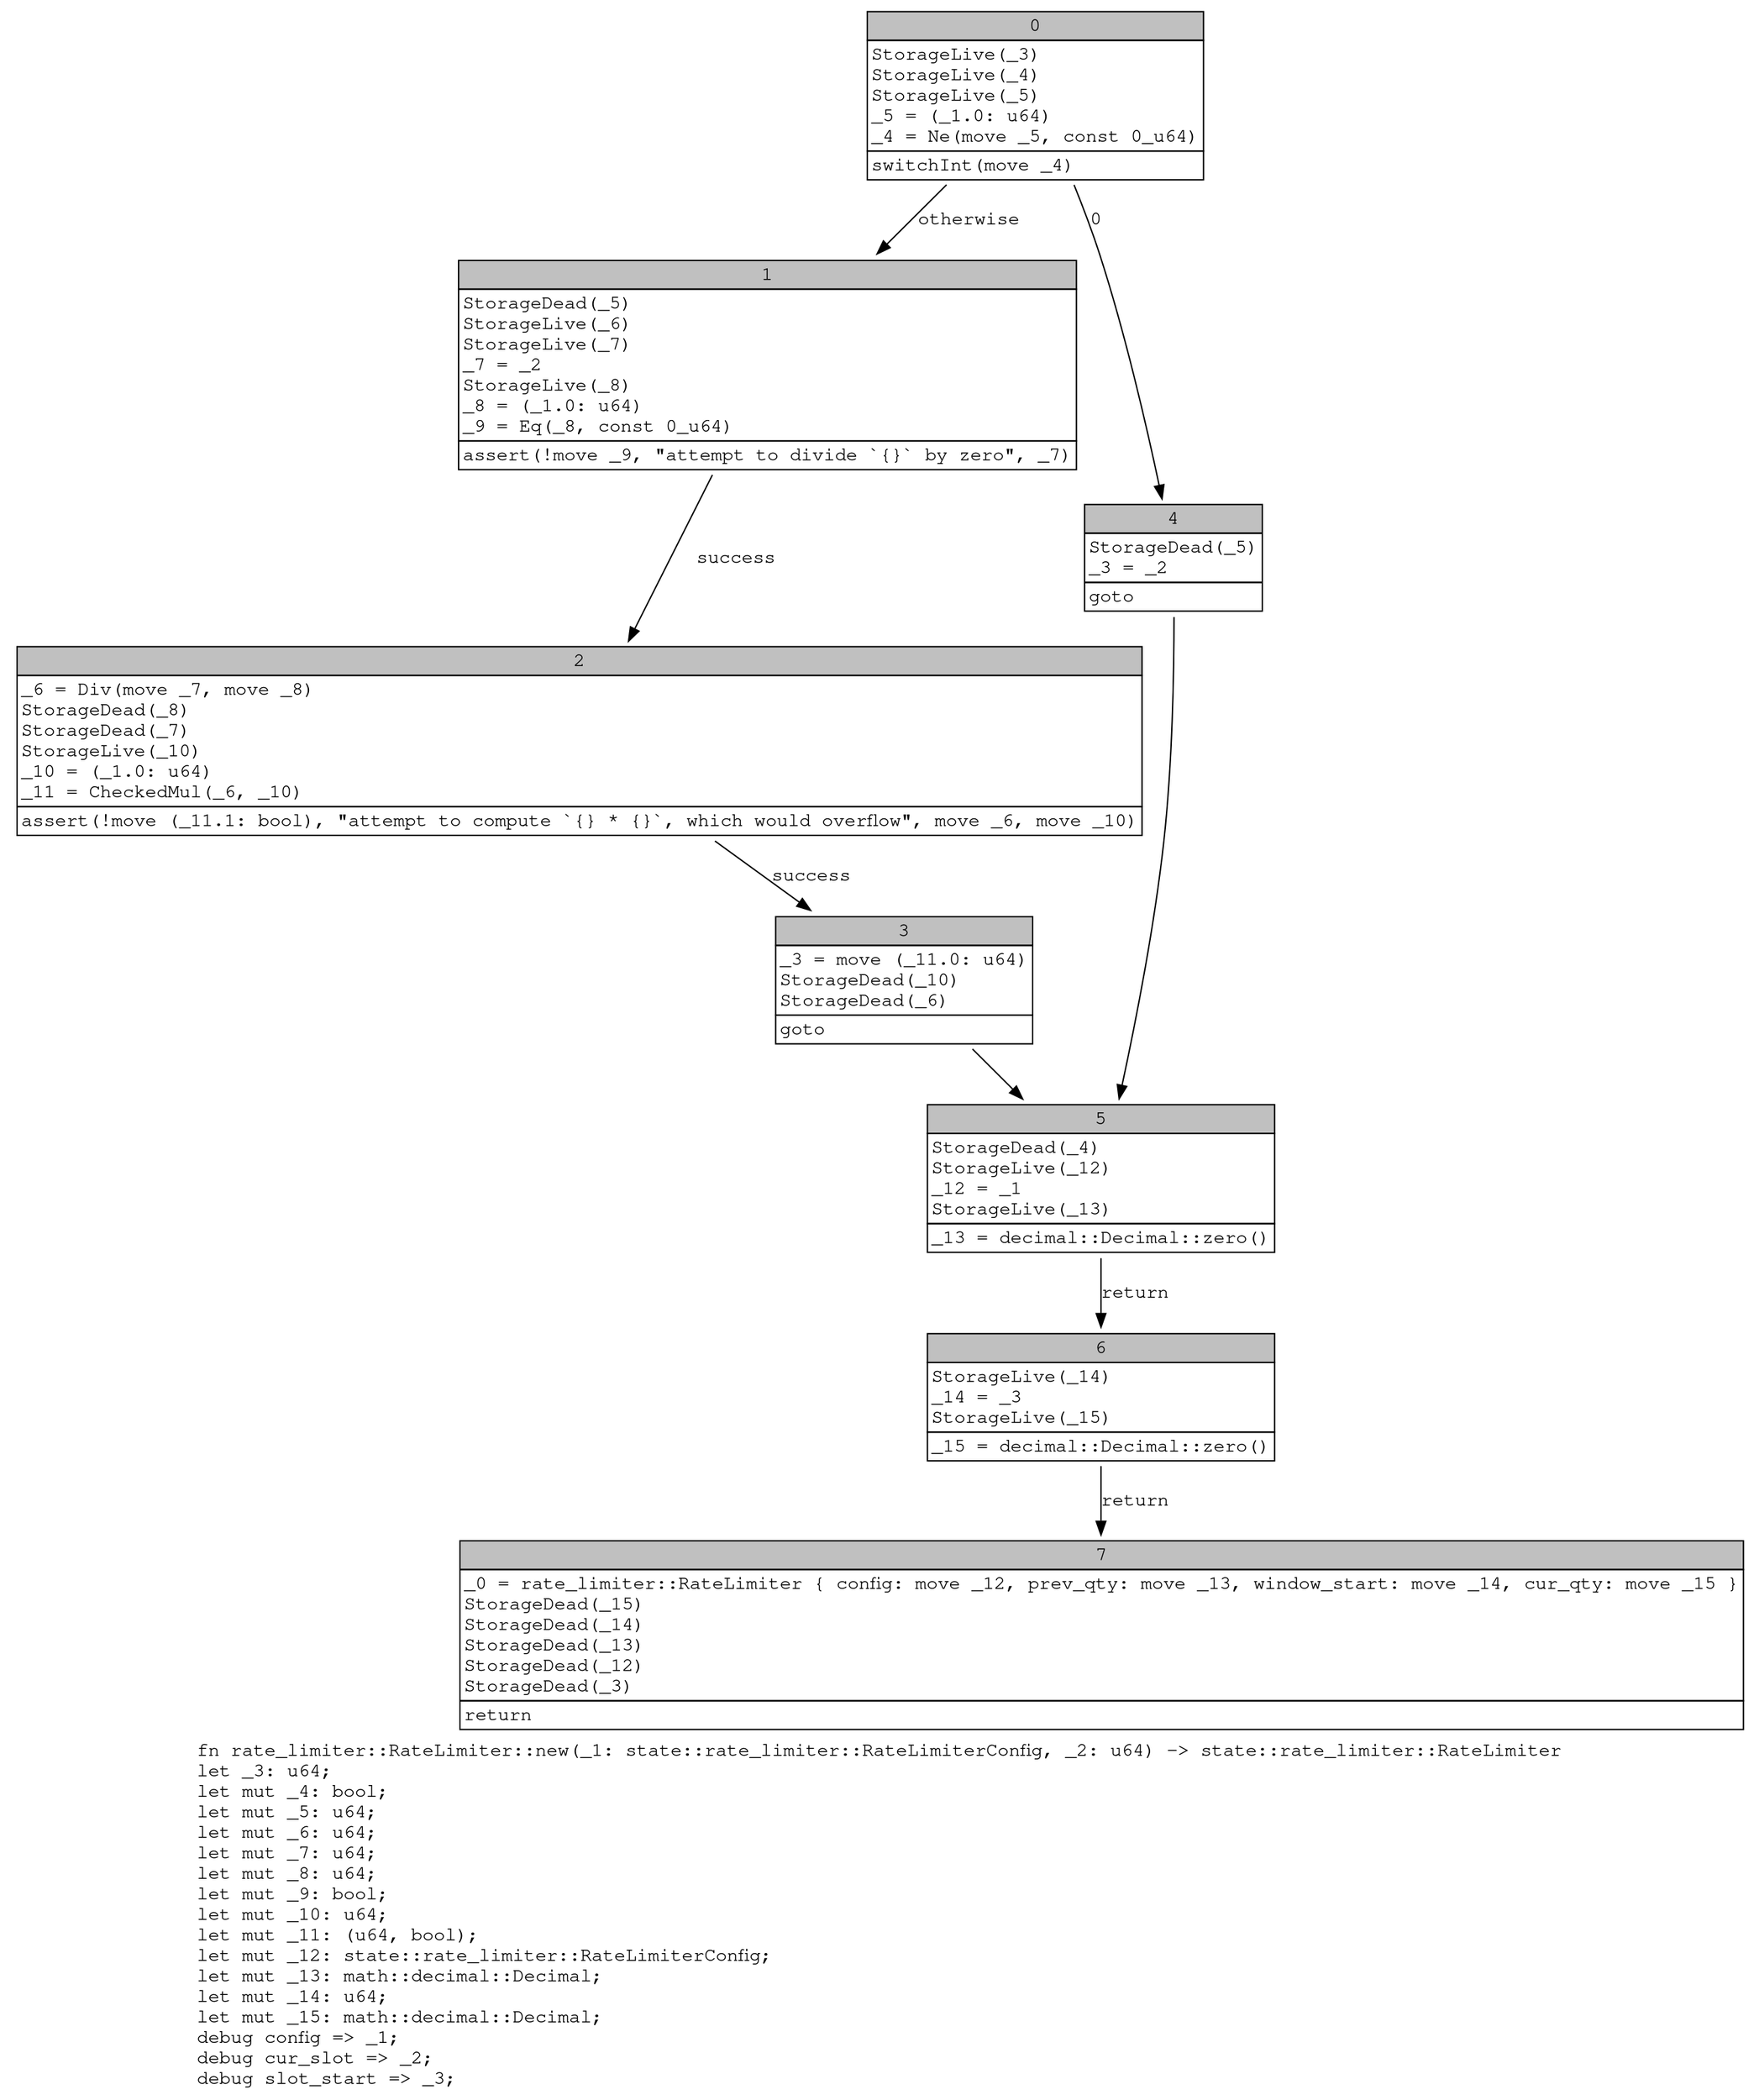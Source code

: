 digraph Mir_0_390 {
    graph [fontname="Courier, monospace"];
    node [fontname="Courier, monospace"];
    edge [fontname="Courier, monospace"];
    label=<fn rate_limiter::RateLimiter::new(_1: state::rate_limiter::RateLimiterConfig, _2: u64) -&gt; state::rate_limiter::RateLimiter<br align="left"/>let _3: u64;<br align="left"/>let mut _4: bool;<br align="left"/>let mut _5: u64;<br align="left"/>let mut _6: u64;<br align="left"/>let mut _7: u64;<br align="left"/>let mut _8: u64;<br align="left"/>let mut _9: bool;<br align="left"/>let mut _10: u64;<br align="left"/>let mut _11: (u64, bool);<br align="left"/>let mut _12: state::rate_limiter::RateLimiterConfig;<br align="left"/>let mut _13: math::decimal::Decimal;<br align="left"/>let mut _14: u64;<br align="left"/>let mut _15: math::decimal::Decimal;<br align="left"/>debug config =&gt; _1;<br align="left"/>debug cur_slot =&gt; _2;<br align="left"/>debug slot_start =&gt; _3;<br align="left"/>>;
    bb0__0_390 [shape="none", label=<<table border="0" cellborder="1" cellspacing="0"><tr><td bgcolor="gray" align="center" colspan="1">0</td></tr><tr><td align="left" balign="left">StorageLive(_3)<br/>StorageLive(_4)<br/>StorageLive(_5)<br/>_5 = (_1.0: u64)<br/>_4 = Ne(move _5, const 0_u64)<br/></td></tr><tr><td align="left">switchInt(move _4)</td></tr></table>>];
    bb1__0_390 [shape="none", label=<<table border="0" cellborder="1" cellspacing="0"><tr><td bgcolor="gray" align="center" colspan="1">1</td></tr><tr><td align="left" balign="left">StorageDead(_5)<br/>StorageLive(_6)<br/>StorageLive(_7)<br/>_7 = _2<br/>StorageLive(_8)<br/>_8 = (_1.0: u64)<br/>_9 = Eq(_8, const 0_u64)<br/></td></tr><tr><td align="left">assert(!move _9, &quot;attempt to divide `{}` by zero&quot;, _7)</td></tr></table>>];
    bb2__0_390 [shape="none", label=<<table border="0" cellborder="1" cellspacing="0"><tr><td bgcolor="gray" align="center" colspan="1">2</td></tr><tr><td align="left" balign="left">_6 = Div(move _7, move _8)<br/>StorageDead(_8)<br/>StorageDead(_7)<br/>StorageLive(_10)<br/>_10 = (_1.0: u64)<br/>_11 = CheckedMul(_6, _10)<br/></td></tr><tr><td align="left">assert(!move (_11.1: bool), &quot;attempt to compute `{} * {}`, which would overflow&quot;, move _6, move _10)</td></tr></table>>];
    bb3__0_390 [shape="none", label=<<table border="0" cellborder="1" cellspacing="0"><tr><td bgcolor="gray" align="center" colspan="1">3</td></tr><tr><td align="left" balign="left">_3 = move (_11.0: u64)<br/>StorageDead(_10)<br/>StorageDead(_6)<br/></td></tr><tr><td align="left">goto</td></tr></table>>];
    bb4__0_390 [shape="none", label=<<table border="0" cellborder="1" cellspacing="0"><tr><td bgcolor="gray" align="center" colspan="1">4</td></tr><tr><td align="left" balign="left">StorageDead(_5)<br/>_3 = _2<br/></td></tr><tr><td align="left">goto</td></tr></table>>];
    bb5__0_390 [shape="none", label=<<table border="0" cellborder="1" cellspacing="0"><tr><td bgcolor="gray" align="center" colspan="1">5</td></tr><tr><td align="left" balign="left">StorageDead(_4)<br/>StorageLive(_12)<br/>_12 = _1<br/>StorageLive(_13)<br/></td></tr><tr><td align="left">_13 = decimal::Decimal::zero()</td></tr></table>>];
    bb6__0_390 [shape="none", label=<<table border="0" cellborder="1" cellspacing="0"><tr><td bgcolor="gray" align="center" colspan="1">6</td></tr><tr><td align="left" balign="left">StorageLive(_14)<br/>_14 = _3<br/>StorageLive(_15)<br/></td></tr><tr><td align="left">_15 = decimal::Decimal::zero()</td></tr></table>>];
    bb7__0_390 [shape="none", label=<<table border="0" cellborder="1" cellspacing="0"><tr><td bgcolor="gray" align="center" colspan="1">7</td></tr><tr><td align="left" balign="left">_0 = rate_limiter::RateLimiter { config: move _12, prev_qty: move _13, window_start: move _14, cur_qty: move _15 }<br/>StorageDead(_15)<br/>StorageDead(_14)<br/>StorageDead(_13)<br/>StorageDead(_12)<br/>StorageDead(_3)<br/></td></tr><tr><td align="left">return</td></tr></table>>];
    bb0__0_390 -> bb4__0_390 [label="0"];
    bb0__0_390 -> bb1__0_390 [label="otherwise"];
    bb1__0_390 -> bb2__0_390 [label="success"];
    bb2__0_390 -> bb3__0_390 [label="success"];
    bb3__0_390 -> bb5__0_390 [label=""];
    bb4__0_390 -> bb5__0_390 [label=""];
    bb5__0_390 -> bb6__0_390 [label="return"];
    bb6__0_390 -> bb7__0_390 [label="return"];
}
